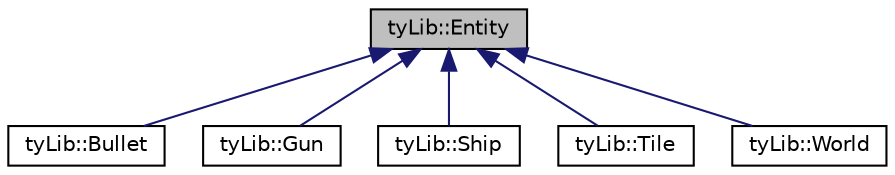digraph "tyLib::Entity"
{
  edge [fontname="Helvetica",fontsize="10",labelfontname="Helvetica",labelfontsize="10"];
  node [fontname="Helvetica",fontsize="10",shape=record];
  Node1 [label="tyLib::Entity",height=0.2,width=0.4,color="black", fillcolor="grey75", style="filled", fontcolor="black"];
  Node1 -> Node2 [dir="back",color="midnightblue",fontsize="10",style="solid"];
  Node2 [label="tyLib::Bullet",height=0.2,width=0.4,color="black", fillcolor="white", style="filled",URL="$classty_lib_1_1_bullet.html",tooltip="Model representing a Bullet. "];
  Node1 -> Node3 [dir="back",color="midnightblue",fontsize="10",style="solid"];
  Node3 [label="tyLib::Gun",height=0.2,width=0.4,color="black", fillcolor="white", style="filled",URL="$classty_lib_1_1_gun.html",tooltip="Model representing a Gun. "];
  Node1 -> Node4 [dir="back",color="midnightblue",fontsize="10",style="solid"];
  Node4 [label="tyLib::Ship",height=0.2,width=0.4,color="black", fillcolor="white", style="filled",URL="$classty_lib_1_1_ship.html",tooltip="Model representing a Ship. "];
  Node1 -> Node5 [dir="back",color="midnightblue",fontsize="10",style="solid"];
  Node5 [label="tyLib::Tile",height=0.2,width=0.4,color="black", fillcolor="white", style="filled",URL="$classty_lib_1_1_tile.html",tooltip="Representation of the background. "];
  Node1 -> Node6 [dir="back",color="midnightblue",fontsize="10",style="solid"];
  Node6 [label="tyLib::World",height=0.2,width=0.4,color="black", fillcolor="white", style="filled",URL="$classty_lib_1_1_world.html",tooltip="The world class, containing the whole battlefield(all the Entities) "];
}
